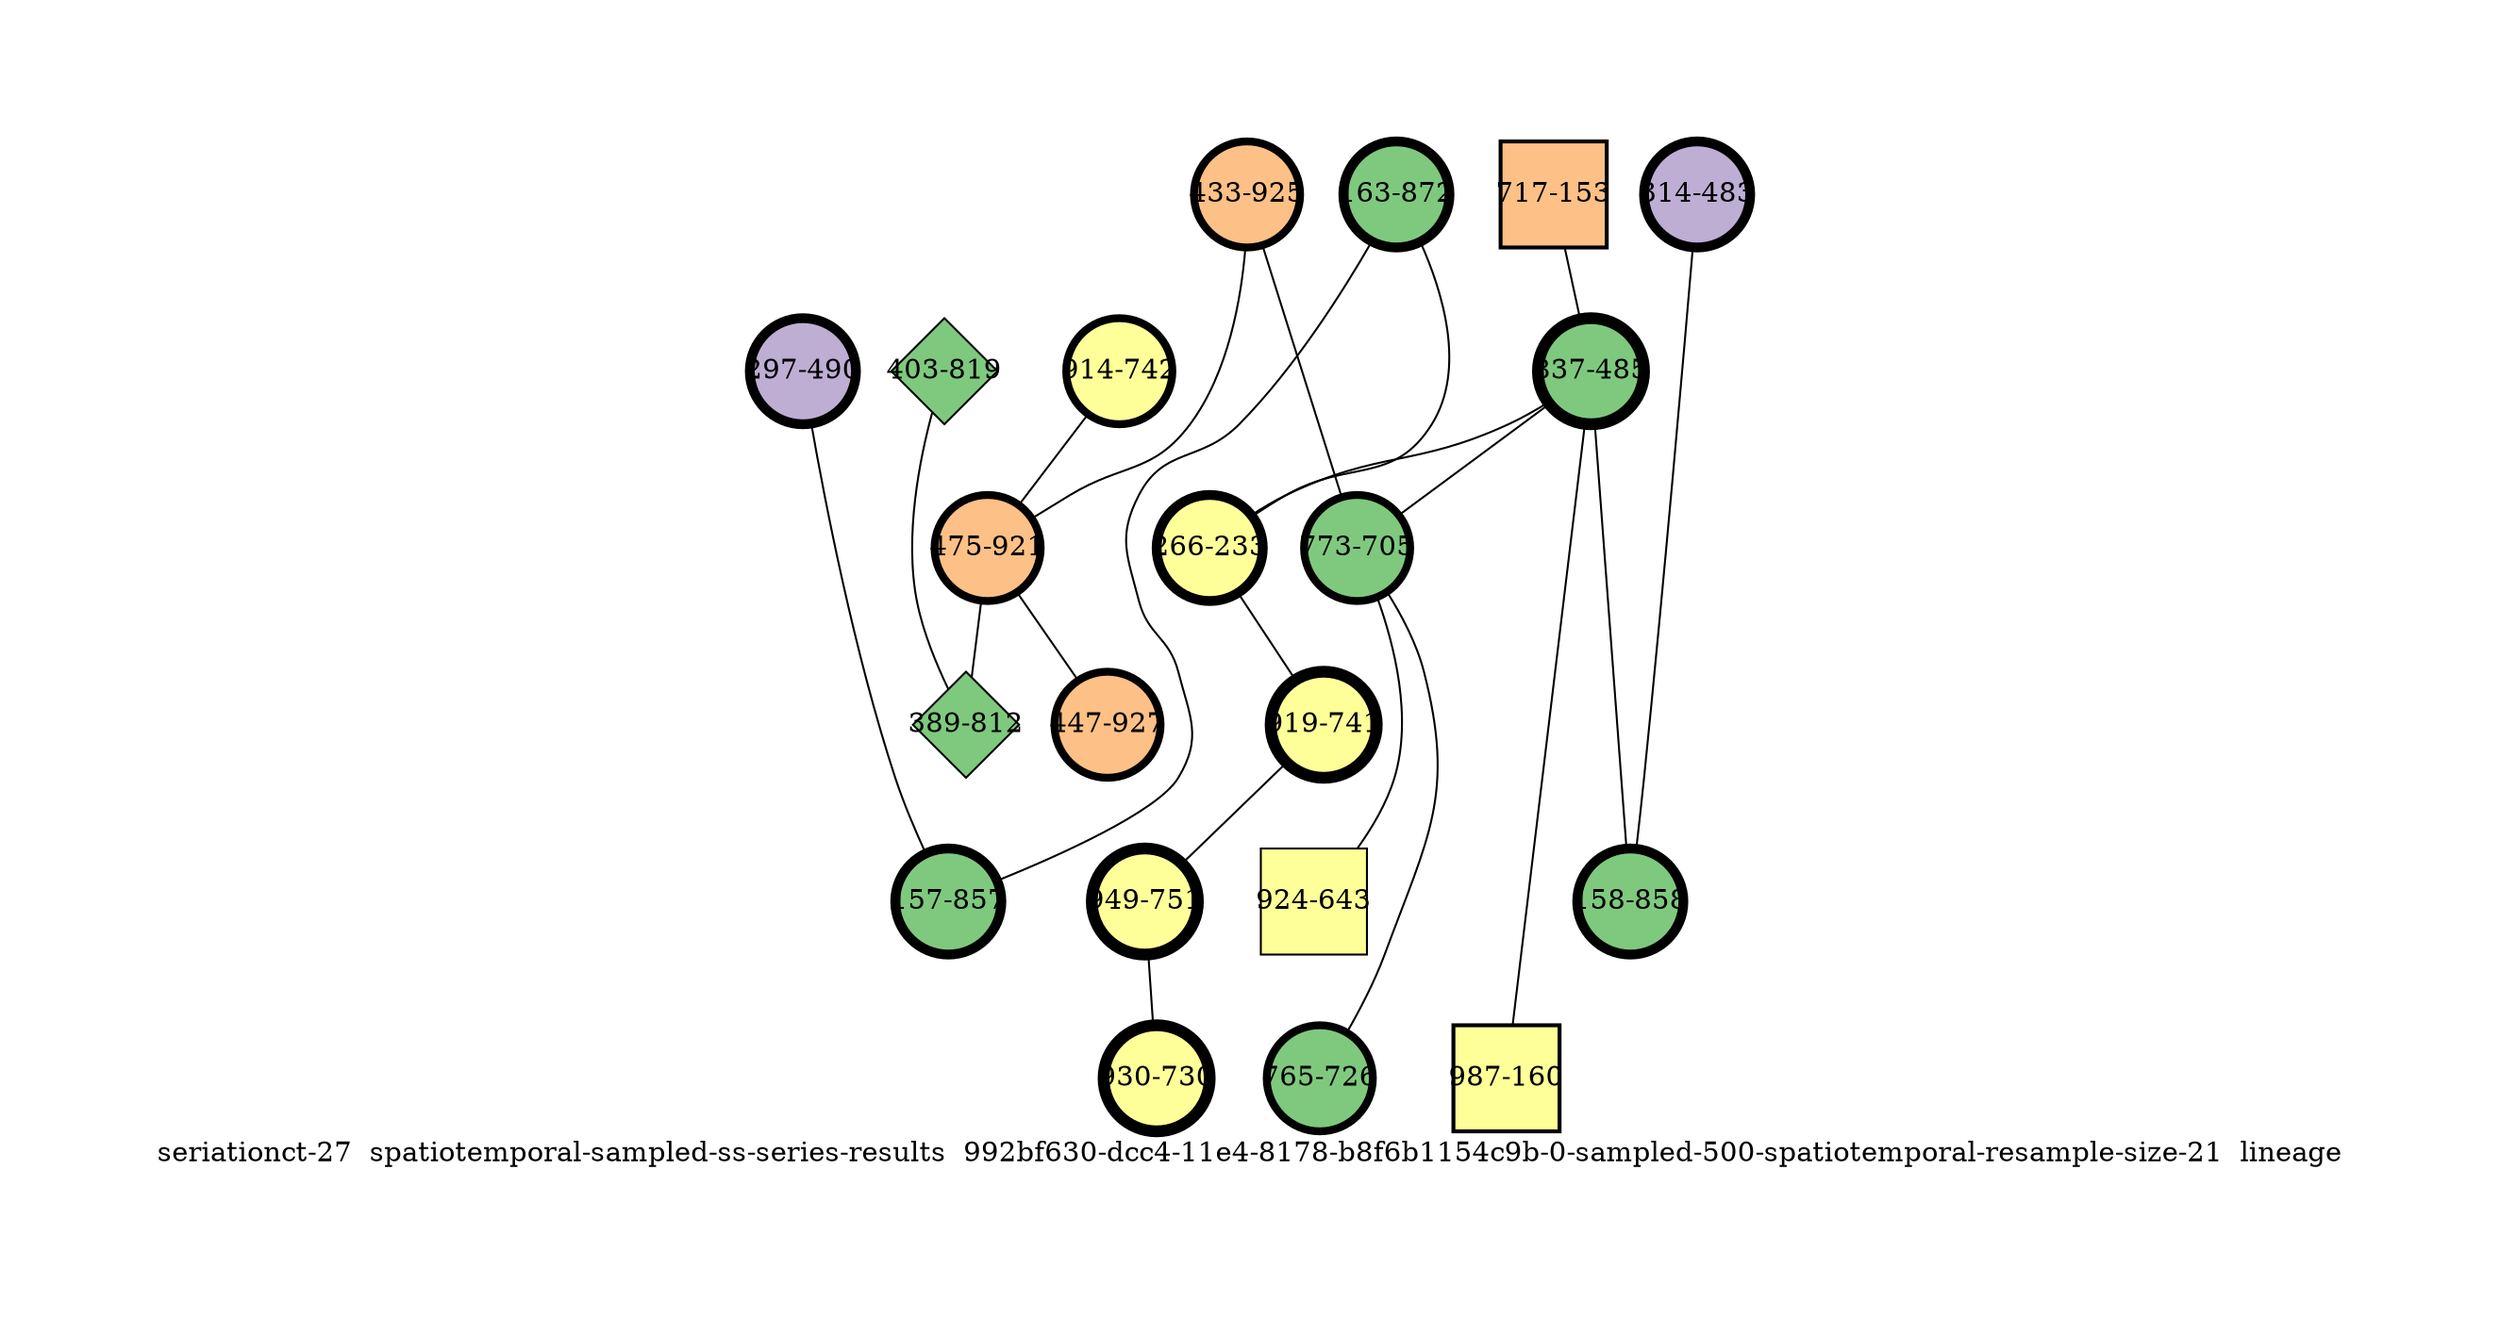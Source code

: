strict graph "seriationct-27  spatiotemporal-sampled-ss-series-results  992bf630-dcc4-11e4-8178-b8f6b1154c9b-0-sampled-500-spatiotemporal-resample-size-21  lineage" {
labelloc=b;
ratio=auto;
pad="1.0";
label="seriationct-27  spatiotemporal-sampled-ss-series-results  992bf630-dcc4-11e4-8178-b8f6b1154c9b-0-sampled-500-spatiotemporal-resample-size-21  lineage";
node [width="0.75", style=filled, fixedsize=true, height="0.75", shape=circle, label=""];
0 [xCoordinate="872.0", appears_in_slice=5, yCoordinate="163.0", colorscheme=accent6, lineage_id=0, short_label="163-872", label="163-872", shape=circle, cluster_id=0, fillcolor=1, size="500.0", id=9, penwidth="5.0"];
1 [xCoordinate="742.0", appears_in_slice=4, yCoordinate="914.0", colorscheme=accent6, lineage_id=0, short_label="914-742", label="914-742", shape=circle, cluster_id=3, fillcolor=4, size="500.0", id=10, penwidth="4.0"];
2 [xCoordinate="490.0", appears_in_slice=5, yCoordinate="297.0", colorscheme=accent6, lineage_id=0, short_label="297-490", label="297-490", shape=circle, cluster_id=1, fillcolor=2, size="500.0", id=18, penwidth="5.0"];
3 [xCoordinate="153.0", appears_in_slice=2, yCoordinate="717.0", colorscheme=accent6, lineage_id=1, short_label="717-153", label="717-153", shape=square, cluster_id=2, fillcolor=3, size="500.0", id=2, penwidth="2.0"];
4 [xCoordinate="483.0", appears_in_slice=5, yCoordinate="314.0", colorscheme=accent6, lineage_id=0, short_label="314-483", label="314-483", shape=circle, cluster_id=1, fillcolor=2, size="500.0", id=7, penwidth="5.0"];
5 [xCoordinate="925.0", appears_in_slice=4, yCoordinate="433.0", colorscheme=accent6, lineage_id=0, short_label="433-925", label="433-925", shape=circle, cluster_id=2, fillcolor=3, size="500.0", id=4, penwidth="4.0"];
6 [xCoordinate="485.0", appears_in_slice=6, yCoordinate="837.0", colorscheme=accent6, lineage_id=0, short_label="837-485", label="837-485", shape=circle, cluster_id=0, fillcolor=1, size="500.0", id=5, penwidth="6.0"];
7 [xCoordinate="233.0", appears_in_slice=5, yCoordinate="266.0", colorscheme=accent6, lineage_id=0, short_label="266-233", label="266-233", shape=circle, cluster_id=3, fillcolor=4, size="500.0", id=6, penwidth="5.0"];
8 [xCoordinate="858.0", appears_in_slice=5, yCoordinate="158.0", colorscheme=accent6, lineage_id=0, short_label="158-858", label="158-858", shape=circle, cluster_id=0, fillcolor=1, size="500.0", id=1, penwidth="5.0"];
9 [xCoordinate="741.0", appears_in_slice=6, yCoordinate="919.0", colorscheme=accent6, lineage_id=0, short_label="919-741", label="919-741", shape=circle, cluster_id=3, fillcolor=4, size="500.0", id=8, penwidth="6.0"];
10 [xCoordinate="819.0", appears_in_slice=1, yCoordinate="403.0", colorscheme=accent6, lineage_id=2, short_label="403-819", label="403-819", shape=diamond, cluster_id=0, fillcolor=1, size="500.0", id=19, penwidth="1.0"];
11 [xCoordinate="705.0", appears_in_slice=4, yCoordinate="773.0", colorscheme=accent6, lineage_id=0, short_label="773-705", label="773-705", shape=circle, cluster_id=0, fillcolor=1, size="500.0", id=20, penwidth="4.0"];
12 [xCoordinate="751.0", appears_in_slice=6, yCoordinate="949.0", colorscheme=accent6, lineage_id=0, short_label="949-751", label="949-751", shape=circle, cluster_id=3, fillcolor=4, size="500.0", id=11, penwidth="6.0"];
13 [xCoordinate="857.0", appears_in_slice=5, yCoordinate="157.0", colorscheme=accent6, lineage_id=0, short_label="157-857", label="157-857", shape=circle, cluster_id=0, fillcolor=1, size="500.0", id=12, penwidth="5.0"];
14 [xCoordinate="921.0", appears_in_slice=4, yCoordinate="475.0", colorscheme=accent6, lineage_id=0, short_label="475-921", label="475-921", shape=circle, cluster_id=2, fillcolor=3, size="500.0", id=13, penwidth="4.0"];
15 [xCoordinate="726.0", appears_in_slice=4, yCoordinate="765.0", colorscheme=accent6, lineage_id=0, short_label="765-726", label="765-726", shape=circle, cluster_id=0, fillcolor=1, size="500.0", id=14, penwidth="4.0"];
16 [xCoordinate="730.0", appears_in_slice=6, yCoordinate="930.0", colorscheme=accent6, lineage_id=0, short_label="930-730", label="930-730", shape=circle, cluster_id=3, fillcolor=4, size="500.0", id=15, penwidth="6.0"];
17 [xCoordinate="643.0", appears_in_slice=1, yCoordinate="924.0", colorscheme=accent6, lineage_id=1, short_label="924-643", label="924-643", shape=square, cluster_id=3, fillcolor=4, size="500.0", id=16, penwidth="1.0"];
18 [xCoordinate="160.0", appears_in_slice=2, yCoordinate="987.0", colorscheme=accent6, lineage_id=1, short_label="987-160", label="987-160", shape=square, cluster_id=3, fillcolor=4, size="500.0", id=17, penwidth="2.0"];
19 [xCoordinate="927.0", appears_in_slice=4, yCoordinate="447.0", colorscheme=accent6, lineage_id=0, short_label="447-927", label="447-927", shape=circle, cluster_id=2, fillcolor=3, size="500.0", id=0, penwidth="4.0"];
20 [xCoordinate="812.0", appears_in_slice=1, yCoordinate="389.0", colorscheme=accent6, lineage_id=2, short_label="389-812", label="389-812", shape=diamond, cluster_id=0, fillcolor=1, size="500.0", id=3, penwidth="1.0"];
0 -- 13  [inverseweight="17.8344093752", weight="0.0560713830755"];
0 -- 7  [inverseweight="2.75474776701", weight="0.363009641745"];
1 -- 14  [inverseweight="1.90490358994", weight="0.524960950929"];
2 -- 13  [inverseweight="26.6500895445", weight="0.0375233260786"];
3 -- 6  [inverseweight="1.19154392477", weight="0.839247281795"];
4 -- 8  [inverseweight="48.1125224325", weight="0.0207846096908"];
5 -- 11  [inverseweight="20.2444082545", weight="0.0493963561409"];
5 -- 14  [inverseweight="3.48484944486", weight="0.286956442688"];
6 -- 8  [inverseweight="1.55569353825", weight="0.642800124455"];
6 -- 11  [inverseweight="1.86165840996", weight="0.537155470977"];
6 -- 18  [inverseweight="1.21488837402", weight="0.823120890271"];
6 -- 7  [inverseweight="2.3186944788", weight="0.431277173057"];
7 -- 9  [inverseweight="2.60169769334", weight="0.384364410423"];
9 -- 12  [inverseweight="23.6227795631", weight="0.042332020977"];
10 -- 20  [inverseweight="58.1238193719", weight="0.0172046505341"];
11 -- 17  [inverseweight="1.15463280191", weight="0.866076209118"];
11 -- 15  [inverseweight="1.86796170437", weight="0.535342880778"];
12 -- 16  [inverseweight="27.9508497187", weight="0.03577708764"];
14 -- 19  [inverseweight="25.7855311565", weight="0.0387814388593"];
14 -- 20  [inverseweight="3.73238274185", weight="0.267925362741"];
}
